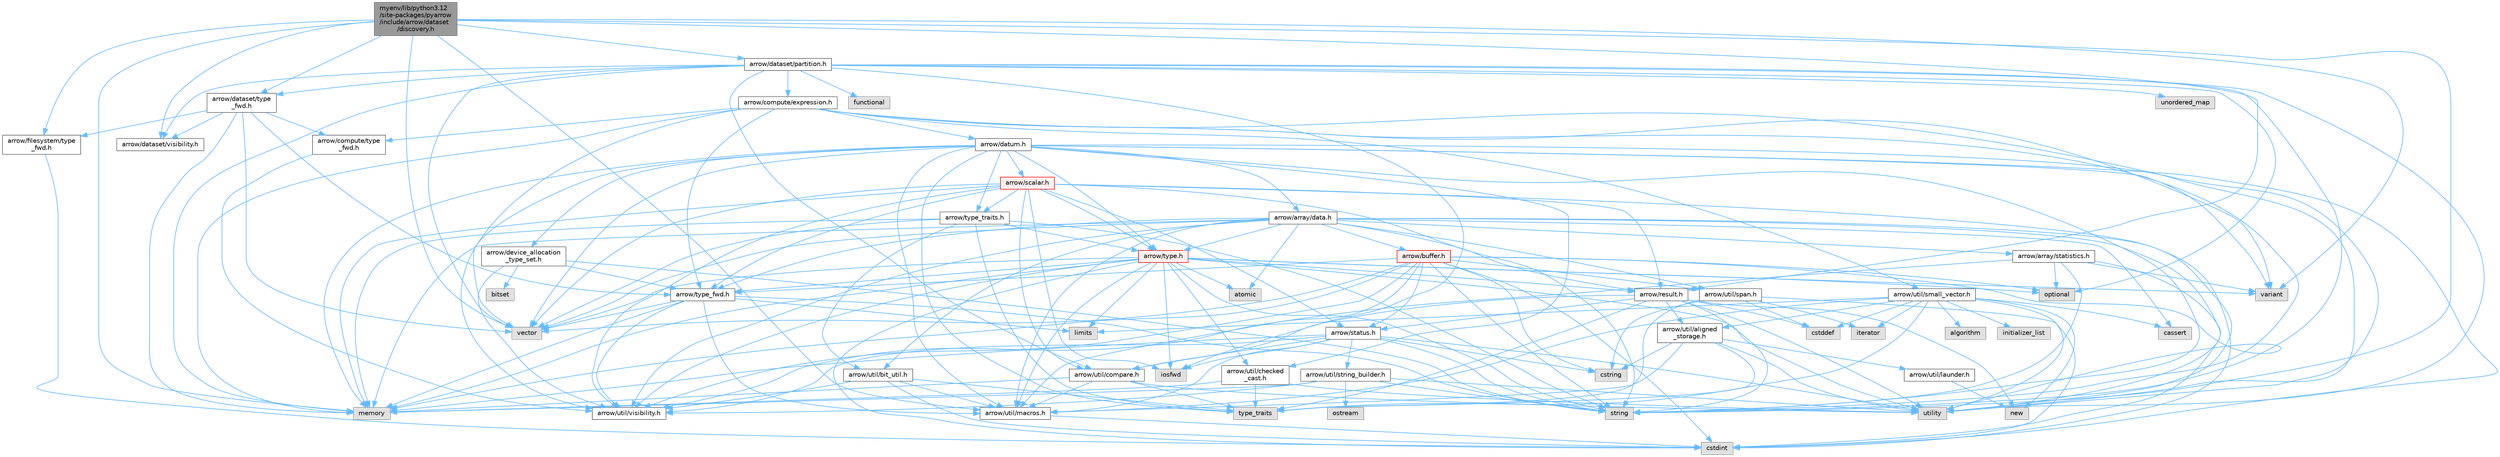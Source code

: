digraph "myenv/lib/python3.12/site-packages/pyarrow/include/arrow/dataset/discovery.h"
{
 // LATEX_PDF_SIZE
  bgcolor="transparent";
  edge [fontname=Helvetica,fontsize=10,labelfontname=Helvetica,labelfontsize=10];
  node [fontname=Helvetica,fontsize=10,shape=box,height=0.2,width=0.4];
  Node1 [id="Node000001",label="myenv/lib/python3.12\l/site-packages/pyarrow\l/include/arrow/dataset\l/discovery.h",height=0.2,width=0.4,color="gray40", fillcolor="grey60", style="filled", fontcolor="black",tooltip=" "];
  Node1 -> Node2 [id="edge1_Node000001_Node000002",color="steelblue1",style="solid",tooltip=" "];
  Node2 [id="Node000002",label="memory",height=0.2,width=0.4,color="grey60", fillcolor="#E0E0E0", style="filled",tooltip=" "];
  Node1 -> Node3 [id="edge2_Node000001_Node000003",color="steelblue1",style="solid",tooltip=" "];
  Node3 [id="Node000003",label="string",height=0.2,width=0.4,color="grey60", fillcolor="#E0E0E0", style="filled",tooltip=" "];
  Node1 -> Node4 [id="edge3_Node000001_Node000004",color="steelblue1",style="solid",tooltip=" "];
  Node4 [id="Node000004",label="variant",height=0.2,width=0.4,color="grey60", fillcolor="#E0E0E0", style="filled",tooltip=" "];
  Node1 -> Node5 [id="edge4_Node000001_Node000005",color="steelblue1",style="solid",tooltip=" "];
  Node5 [id="Node000005",label="vector",height=0.2,width=0.4,color="grey60", fillcolor="#E0E0E0", style="filled",tooltip=" "];
  Node1 -> Node6 [id="edge5_Node000001_Node000006",color="steelblue1",style="solid",tooltip=" "];
  Node6 [id="Node000006",label="arrow/dataset/partition.h",height=0.2,width=0.4,color="grey40", fillcolor="white", style="filled",URL="$partition_8h.html",tooltip=" "];
  Node6 -> Node7 [id="edge6_Node000006_Node000007",color="steelblue1",style="solid",tooltip=" "];
  Node7 [id="Node000007",label="functional",height=0.2,width=0.4,color="grey60", fillcolor="#E0E0E0", style="filled",tooltip=" "];
  Node6 -> Node8 [id="edge7_Node000006_Node000008",color="steelblue1",style="solid",tooltip=" "];
  Node8 [id="Node000008",label="iosfwd",height=0.2,width=0.4,color="grey60", fillcolor="#E0E0E0", style="filled",tooltip=" "];
  Node6 -> Node2 [id="edge8_Node000006_Node000002",color="steelblue1",style="solid",tooltip=" "];
  Node6 -> Node9 [id="edge9_Node000006_Node000009",color="steelblue1",style="solid",tooltip=" "];
  Node9 [id="Node000009",label="optional",height=0.2,width=0.4,color="grey60", fillcolor="#E0E0E0", style="filled",tooltip=" "];
  Node6 -> Node3 [id="edge10_Node000006_Node000003",color="steelblue1",style="solid",tooltip=" "];
  Node6 -> Node10 [id="edge11_Node000006_Node000010",color="steelblue1",style="solid",tooltip=" "];
  Node10 [id="Node000010",label="unordered_map",height=0.2,width=0.4,color="grey60", fillcolor="#E0E0E0", style="filled",tooltip=" "];
  Node6 -> Node11 [id="edge12_Node000006_Node000011",color="steelblue1",style="solid",tooltip=" "];
  Node11 [id="Node000011",label="utility",height=0.2,width=0.4,color="grey60", fillcolor="#E0E0E0", style="filled",tooltip=" "];
  Node6 -> Node5 [id="edge13_Node000006_Node000005",color="steelblue1",style="solid",tooltip=" "];
  Node6 -> Node12 [id="edge14_Node000006_Node000012",color="steelblue1",style="solid",tooltip=" "];
  Node12 [id="Node000012",label="arrow/compute/expression.h",height=0.2,width=0.4,color="grey40", fillcolor="white", style="filled",URL="$expression_8h.html",tooltip=" "];
  Node12 -> Node2 [id="edge15_Node000012_Node000002",color="steelblue1",style="solid",tooltip=" "];
  Node12 -> Node3 [id="edge16_Node000012_Node000003",color="steelblue1",style="solid",tooltip=" "];
  Node12 -> Node11 [id="edge17_Node000012_Node000011",color="steelblue1",style="solid",tooltip=" "];
  Node12 -> Node4 [id="edge18_Node000012_Node000004",color="steelblue1",style="solid",tooltip=" "];
  Node12 -> Node5 [id="edge19_Node000012_Node000005",color="steelblue1",style="solid",tooltip=" "];
  Node12 -> Node13 [id="edge20_Node000012_Node000013",color="steelblue1",style="solid",tooltip=" "];
  Node13 [id="Node000013",label="arrow/compute/type\l_fwd.h",height=0.2,width=0.4,color="grey40", fillcolor="white", style="filled",URL="$arrow_2compute_2type__fwd_8h.html",tooltip=" "];
  Node13 -> Node14 [id="edge21_Node000013_Node000014",color="steelblue1",style="solid",tooltip=" "];
  Node14 [id="Node000014",label="arrow/util/visibility.h",height=0.2,width=0.4,color="grey40", fillcolor="white", style="filled",URL="$include_2arrow_2util_2visibility_8h.html",tooltip=" "];
  Node12 -> Node15 [id="edge22_Node000012_Node000015",color="steelblue1",style="solid",tooltip=" "];
  Node15 [id="Node000015",label="arrow/datum.h",height=0.2,width=0.4,color="grey40", fillcolor="white", style="filled",URL="$datum_8h.html",tooltip=" "];
  Node15 -> Node16 [id="edge23_Node000015_Node000016",color="steelblue1",style="solid",tooltip=" "];
  Node16 [id="Node000016",label="cstdint",height=0.2,width=0.4,color="grey60", fillcolor="#E0E0E0", style="filled",tooltip=" "];
  Node15 -> Node2 [id="edge24_Node000015_Node000002",color="steelblue1",style="solid",tooltip=" "];
  Node15 -> Node3 [id="edge25_Node000015_Node000003",color="steelblue1",style="solid",tooltip=" "];
  Node15 -> Node17 [id="edge26_Node000015_Node000017",color="steelblue1",style="solid",tooltip=" "];
  Node17 [id="Node000017",label="type_traits",height=0.2,width=0.4,color="grey60", fillcolor="#E0E0E0", style="filled",tooltip=" "];
  Node15 -> Node11 [id="edge27_Node000015_Node000011",color="steelblue1",style="solid",tooltip=" "];
  Node15 -> Node4 [id="edge28_Node000015_Node000004",color="steelblue1",style="solid",tooltip=" "];
  Node15 -> Node5 [id="edge29_Node000015_Node000005",color="steelblue1",style="solid",tooltip=" "];
  Node15 -> Node18 [id="edge30_Node000015_Node000018",color="steelblue1",style="solid",tooltip=" "];
  Node18 [id="Node000018",label="arrow/array/data.h",height=0.2,width=0.4,color="grey40", fillcolor="white", style="filled",URL="$data_8h.html",tooltip=" "];
  Node18 -> Node19 [id="edge31_Node000018_Node000019",color="steelblue1",style="solid",tooltip=" "];
  Node19 [id="Node000019",label="atomic",height=0.2,width=0.4,color="grey60", fillcolor="#E0E0E0", style="filled",tooltip=" "];
  Node18 -> Node20 [id="edge32_Node000018_Node000020",color="steelblue1",style="solid",tooltip=" "];
  Node20 [id="Node000020",label="cassert",height=0.2,width=0.4,color="grey60", fillcolor="#E0E0E0", style="filled",tooltip=" "];
  Node18 -> Node16 [id="edge33_Node000018_Node000016",color="steelblue1",style="solid",tooltip=" "];
  Node18 -> Node2 [id="edge34_Node000018_Node000002",color="steelblue1",style="solid",tooltip=" "];
  Node18 -> Node11 [id="edge35_Node000018_Node000011",color="steelblue1",style="solid",tooltip=" "];
  Node18 -> Node5 [id="edge36_Node000018_Node000005",color="steelblue1",style="solid",tooltip=" "];
  Node18 -> Node21 [id="edge37_Node000018_Node000021",color="steelblue1",style="solid",tooltip=" "];
  Node21 [id="Node000021",label="arrow/array/statistics.h",height=0.2,width=0.4,color="grey40", fillcolor="white", style="filled",URL="$arrow_2array_2statistics_8h.html",tooltip=" "];
  Node21 -> Node16 [id="edge38_Node000021_Node000016",color="steelblue1",style="solid",tooltip=" "];
  Node21 -> Node9 [id="edge39_Node000021_Node000009",color="steelblue1",style="solid",tooltip=" "];
  Node21 -> Node3 [id="edge40_Node000021_Node000003",color="steelblue1",style="solid",tooltip=" "];
  Node21 -> Node4 [id="edge41_Node000021_Node000004",color="steelblue1",style="solid",tooltip=" "];
  Node21 -> Node14 [id="edge42_Node000021_Node000014",color="steelblue1",style="solid",tooltip=" "];
  Node18 -> Node22 [id="edge43_Node000018_Node000022",color="steelblue1",style="solid",tooltip=" "];
  Node22 [id="Node000022",label="arrow/buffer.h",height=0.2,width=0.4,color="red", fillcolor="#FFF0F0", style="filled",URL="$buffer_8h.html",tooltip=" "];
  Node22 -> Node16 [id="edge44_Node000022_Node000016",color="steelblue1",style="solid",tooltip=" "];
  Node22 -> Node23 [id="edge45_Node000022_Node000023",color="steelblue1",style="solid",tooltip=" "];
  Node23 [id="Node000023",label="cstring",height=0.2,width=0.4,color="grey60", fillcolor="#E0E0E0", style="filled",tooltip=" "];
  Node22 -> Node2 [id="edge46_Node000022_Node000002",color="steelblue1",style="solid",tooltip=" "];
  Node22 -> Node9 [id="edge47_Node000022_Node000009",color="steelblue1",style="solid",tooltip=" "];
  Node22 -> Node3 [id="edge48_Node000022_Node000003",color="steelblue1",style="solid",tooltip=" "];
  Node22 -> Node11 [id="edge49_Node000022_Node000011",color="steelblue1",style="solid",tooltip=" "];
  Node22 -> Node5 [id="edge50_Node000022_Node000005",color="steelblue1",style="solid",tooltip=" "];
  Node22 -> Node33 [id="edge51_Node000022_Node000033",color="steelblue1",style="solid",tooltip=" "];
  Node33 [id="Node000033",label="arrow/status.h",height=0.2,width=0.4,color="grey40", fillcolor="white", style="filled",URL="$status_8h.html",tooltip=" "];
  Node33 -> Node23 [id="edge52_Node000033_Node000023",color="steelblue1",style="solid",tooltip=" "];
  Node33 -> Node8 [id="edge53_Node000033_Node000008",color="steelblue1",style="solid",tooltip=" "];
  Node33 -> Node2 [id="edge54_Node000033_Node000002",color="steelblue1",style="solid",tooltip=" "];
  Node33 -> Node3 [id="edge55_Node000033_Node000003",color="steelblue1",style="solid",tooltip=" "];
  Node33 -> Node11 [id="edge56_Node000033_Node000011",color="steelblue1",style="solid",tooltip=" "];
  Node33 -> Node34 [id="edge57_Node000033_Node000034",color="steelblue1",style="solid",tooltip=" "];
  Node34 [id="Node000034",label="arrow/util/compare.h",height=0.2,width=0.4,color="grey40", fillcolor="white", style="filled",URL="$util_2compare_8h.html",tooltip=" "];
  Node34 -> Node2 [id="edge58_Node000034_Node000002",color="steelblue1",style="solid",tooltip=" "];
  Node34 -> Node17 [id="edge59_Node000034_Node000017",color="steelblue1",style="solid",tooltip=" "];
  Node34 -> Node11 [id="edge60_Node000034_Node000011",color="steelblue1",style="solid",tooltip=" "];
  Node34 -> Node29 [id="edge61_Node000034_Node000029",color="steelblue1",style="solid",tooltip=" "];
  Node29 [id="Node000029",label="arrow/util/macros.h",height=0.2,width=0.4,color="grey40", fillcolor="white", style="filled",URL="$macros_8h.html",tooltip=" "];
  Node29 -> Node16 [id="edge62_Node000029_Node000016",color="steelblue1",style="solid",tooltip=" "];
  Node33 -> Node29 [id="edge63_Node000033_Node000029",color="steelblue1",style="solid",tooltip=" "];
  Node33 -> Node35 [id="edge64_Node000033_Node000035",color="steelblue1",style="solid",tooltip=" "];
  Node35 [id="Node000035",label="arrow/util/string_builder.h",height=0.2,width=0.4,color="grey40", fillcolor="white", style="filled",URL="$string__builder_8h.html",tooltip=" "];
  Node35 -> Node2 [id="edge65_Node000035_Node000002",color="steelblue1",style="solid",tooltip=" "];
  Node35 -> Node36 [id="edge66_Node000035_Node000036",color="steelblue1",style="solid",tooltip=" "];
  Node36 [id="Node000036",label="ostream",height=0.2,width=0.4,color="grey60", fillcolor="#E0E0E0", style="filled",tooltip=" "];
  Node35 -> Node3 [id="edge67_Node000035_Node000003",color="steelblue1",style="solid",tooltip=" "];
  Node35 -> Node11 [id="edge68_Node000035_Node000011",color="steelblue1",style="solid",tooltip=" "];
  Node35 -> Node14 [id="edge69_Node000035_Node000014",color="steelblue1",style="solid",tooltip=" "];
  Node33 -> Node14 [id="edge70_Node000033_Node000014",color="steelblue1",style="solid",tooltip=" "];
  Node22 -> Node27 [id="edge71_Node000022_Node000027",color="steelblue1",style="solid",tooltip=" "];
  Node27 [id="Node000027",label="arrow/type_fwd.h",height=0.2,width=0.4,color="grey40", fillcolor="white", style="filled",URL="$arrow_2type__fwd_8h.html",tooltip=" "];
  Node27 -> Node28 [id="edge72_Node000027_Node000028",color="steelblue1",style="solid",tooltip=" "];
  Node28 [id="Node000028",label="limits",height=0.2,width=0.4,color="grey60", fillcolor="#E0E0E0", style="filled",tooltip=" "];
  Node27 -> Node2 [id="edge73_Node000027_Node000002",color="steelblue1",style="solid",tooltip=" "];
  Node27 -> Node3 [id="edge74_Node000027_Node000003",color="steelblue1",style="solid",tooltip=" "];
  Node27 -> Node5 [id="edge75_Node000027_Node000005",color="steelblue1",style="solid",tooltip=" "];
  Node27 -> Node29 [id="edge76_Node000027_Node000029",color="steelblue1",style="solid",tooltip=" "];
  Node27 -> Node14 [id="edge77_Node000027_Node000014",color="steelblue1",style="solid",tooltip=" "];
  Node22 -> Node29 [id="edge78_Node000022_Node000029",color="steelblue1",style="solid",tooltip=" "];
  Node22 -> Node39 [id="edge79_Node000022_Node000039",color="steelblue1",style="solid",tooltip=" "];
  Node39 [id="Node000039",label="arrow/util/span.h",height=0.2,width=0.4,color="grey40", fillcolor="white", style="filled",URL="$span_8h.html",tooltip=" "];
  Node39 -> Node31 [id="edge80_Node000039_Node000031",color="steelblue1",style="solid",tooltip=" "];
  Node31 [id="Node000031",label="cstddef",height=0.2,width=0.4,color="grey60", fillcolor="#E0E0E0", style="filled",tooltip=" "];
  Node39 -> Node16 [id="edge81_Node000039_Node000016",color="steelblue1",style="solid",tooltip=" "];
  Node39 -> Node23 [id="edge82_Node000039_Node000023",color="steelblue1",style="solid",tooltip=" "];
  Node39 -> Node40 [id="edge83_Node000039_Node000040",color="steelblue1",style="solid",tooltip=" "];
  Node40 [id="Node000040",label="iterator",height=0.2,width=0.4,color="grey60", fillcolor="#E0E0E0", style="filled",tooltip=" "];
  Node39 -> Node17 [id="edge84_Node000039_Node000017",color="steelblue1",style="solid",tooltip=" "];
  Node22 -> Node14 [id="edge85_Node000022_Node000014",color="steelblue1",style="solid",tooltip=" "];
  Node18 -> Node30 [id="edge86_Node000018_Node000030",color="steelblue1",style="solid",tooltip=" "];
  Node30 [id="Node000030",label="arrow/result.h",height=0.2,width=0.4,color="grey40", fillcolor="white", style="filled",URL="$result_8h.html",tooltip=" "];
  Node30 -> Node31 [id="edge87_Node000030_Node000031",color="steelblue1",style="solid",tooltip=" "];
  Node30 -> Node32 [id="edge88_Node000030_Node000032",color="steelblue1",style="solid",tooltip=" "];
  Node32 [id="Node000032",label="new",height=0.2,width=0.4,color="grey60", fillcolor="#E0E0E0", style="filled",tooltip=" "];
  Node30 -> Node3 [id="edge89_Node000030_Node000003",color="steelblue1",style="solid",tooltip=" "];
  Node30 -> Node17 [id="edge90_Node000030_Node000017",color="steelblue1",style="solid",tooltip=" "];
  Node30 -> Node11 [id="edge91_Node000030_Node000011",color="steelblue1",style="solid",tooltip=" "];
  Node30 -> Node33 [id="edge92_Node000030_Node000033",color="steelblue1",style="solid",tooltip=" "];
  Node30 -> Node37 [id="edge93_Node000030_Node000037",color="steelblue1",style="solid",tooltip=" "];
  Node37 [id="Node000037",label="arrow/util/aligned\l_storage.h",height=0.2,width=0.4,color="grey40", fillcolor="white", style="filled",URL="$aligned__storage_8h.html",tooltip=" "];
  Node37 -> Node23 [id="edge94_Node000037_Node000023",color="steelblue1",style="solid",tooltip=" "];
  Node37 -> Node17 [id="edge95_Node000037_Node000017",color="steelblue1",style="solid",tooltip=" "];
  Node37 -> Node11 [id="edge96_Node000037_Node000011",color="steelblue1",style="solid",tooltip=" "];
  Node37 -> Node38 [id="edge97_Node000037_Node000038",color="steelblue1",style="solid",tooltip=" "];
  Node38 [id="Node000038",label="arrow/util/launder.h",height=0.2,width=0.4,color="grey40", fillcolor="white", style="filled",URL="$launder_8h.html",tooltip=" "];
  Node38 -> Node32 [id="edge98_Node000038_Node000032",color="steelblue1",style="solid",tooltip=" "];
  Node37 -> Node29 [id="edge99_Node000037_Node000029",color="steelblue1",style="solid",tooltip=" "];
  Node30 -> Node34 [id="edge100_Node000030_Node000034",color="steelblue1",style="solid",tooltip=" "];
  Node18 -> Node41 [id="edge101_Node000018_Node000041",color="steelblue1",style="solid",tooltip=" "];
  Node41 [id="Node000041",label="arrow/type.h",height=0.2,width=0.4,color="red", fillcolor="#FFF0F0", style="filled",URL="$type_8h.html",tooltip=" "];
  Node41 -> Node19 [id="edge102_Node000041_Node000019",color="steelblue1",style="solid",tooltip=" "];
  Node41 -> Node16 [id="edge103_Node000041_Node000016",color="steelblue1",style="solid",tooltip=" "];
  Node41 -> Node8 [id="edge104_Node000041_Node000008",color="steelblue1",style="solid",tooltip=" "];
  Node41 -> Node28 [id="edge105_Node000041_Node000028",color="steelblue1",style="solid",tooltip=" "];
  Node41 -> Node2 [id="edge106_Node000041_Node000002",color="steelblue1",style="solid",tooltip=" "];
  Node41 -> Node9 [id="edge107_Node000041_Node000009",color="steelblue1",style="solid",tooltip=" "];
  Node41 -> Node3 [id="edge108_Node000041_Node000003",color="steelblue1",style="solid",tooltip=" "];
  Node41 -> Node11 [id="edge109_Node000041_Node000011",color="steelblue1",style="solid",tooltip=" "];
  Node41 -> Node4 [id="edge110_Node000041_Node000004",color="steelblue1",style="solid",tooltip=" "];
  Node41 -> Node5 [id="edge111_Node000041_Node000005",color="steelblue1",style="solid",tooltip=" "];
  Node41 -> Node30 [id="edge112_Node000041_Node000030",color="steelblue1",style="solid",tooltip=" "];
  Node41 -> Node27 [id="edge113_Node000041_Node000027",color="steelblue1",style="solid",tooltip=" "];
  Node41 -> Node43 [id="edge114_Node000041_Node000043",color="steelblue1",style="solid",tooltip=" "];
  Node43 [id="Node000043",label="arrow/util/checked\l_cast.h",height=0.2,width=0.4,color="grey40", fillcolor="white", style="filled",URL="$checked__cast_8h.html",tooltip=" "];
  Node43 -> Node2 [id="edge115_Node000043_Node000002",color="steelblue1",style="solid",tooltip=" "];
  Node43 -> Node17 [id="edge116_Node000043_Node000017",color="steelblue1",style="solid",tooltip=" "];
  Node43 -> Node11 [id="edge117_Node000043_Node000011",color="steelblue1",style="solid",tooltip=" "];
  Node41 -> Node29 [id="edge118_Node000041_Node000029",color="steelblue1",style="solid",tooltip=" "];
  Node41 -> Node14 [id="edge119_Node000041_Node000014",color="steelblue1",style="solid",tooltip=" "];
  Node18 -> Node27 [id="edge120_Node000018_Node000027",color="steelblue1",style="solid",tooltip=" "];
  Node18 -> Node50 [id="edge121_Node000018_Node000050",color="steelblue1",style="solid",tooltip=" "];
  Node50 [id="Node000050",label="arrow/util/bit_util.h",height=0.2,width=0.4,color="grey40", fillcolor="white", style="filled",URL="$bit__util_8h.html",tooltip=" "];
  Node50 -> Node16 [id="edge122_Node000050_Node000016",color="steelblue1",style="solid",tooltip=" "];
  Node50 -> Node17 [id="edge123_Node000050_Node000017",color="steelblue1",style="solid",tooltip=" "];
  Node50 -> Node29 [id="edge124_Node000050_Node000029",color="steelblue1",style="solid",tooltip=" "];
  Node50 -> Node14 [id="edge125_Node000050_Node000014",color="steelblue1",style="solid",tooltip=" "];
  Node18 -> Node29 [id="edge126_Node000018_Node000029",color="steelblue1",style="solid",tooltip=" "];
  Node18 -> Node39 [id="edge127_Node000018_Node000039",color="steelblue1",style="solid",tooltip=" "];
  Node18 -> Node14 [id="edge128_Node000018_Node000014",color="steelblue1",style="solid",tooltip=" "];
  Node15 -> Node51 [id="edge129_Node000015_Node000051",color="steelblue1",style="solid",tooltip=" "];
  Node51 [id="Node000051",label="arrow/device_allocation\l_type_set.h",height=0.2,width=0.4,color="grey40", fillcolor="white", style="filled",URL="$device__allocation__type__set_8h.html",tooltip=" "];
  Node51 -> Node52 [id="edge130_Node000051_Node000052",color="steelblue1",style="solid",tooltip=" "];
  Node52 [id="Node000052",label="bitset",height=0.2,width=0.4,color="grey60", fillcolor="#E0E0E0", style="filled",tooltip=" "];
  Node51 -> Node3 [id="edge131_Node000051_Node000003",color="steelblue1",style="solid",tooltip=" "];
  Node51 -> Node27 [id="edge132_Node000051_Node000027",color="steelblue1",style="solid",tooltip=" "];
  Node51 -> Node14 [id="edge133_Node000051_Node000014",color="steelblue1",style="solid",tooltip=" "];
  Node15 -> Node53 [id="edge134_Node000015_Node000053",color="steelblue1",style="solid",tooltip=" "];
  Node53 [id="Node000053",label="arrow/scalar.h",height=0.2,width=0.4,color="red", fillcolor="#FFF0F0", style="filled",URL="$scalar_8h.html",tooltip=" "];
  Node53 -> Node8 [id="edge135_Node000053_Node000008",color="steelblue1",style="solid",tooltip=" "];
  Node53 -> Node2 [id="edge136_Node000053_Node000002",color="steelblue1",style="solid",tooltip=" "];
  Node53 -> Node3 [id="edge137_Node000053_Node000003",color="steelblue1",style="solid",tooltip=" "];
  Node53 -> Node11 [id="edge138_Node000053_Node000011",color="steelblue1",style="solid",tooltip=" "];
  Node53 -> Node5 [id="edge139_Node000053_Node000005",color="steelblue1",style="solid",tooltip=" "];
  Node53 -> Node30 [id="edge140_Node000053_Node000030",color="steelblue1",style="solid",tooltip=" "];
  Node53 -> Node33 [id="edge141_Node000053_Node000033",color="steelblue1",style="solid",tooltip=" "];
  Node53 -> Node41 [id="edge142_Node000053_Node000041",color="steelblue1",style="solid",tooltip=" "];
  Node53 -> Node27 [id="edge143_Node000053_Node000027",color="steelblue1",style="solid",tooltip=" "];
  Node53 -> Node58 [id="edge144_Node000053_Node000058",color="steelblue1",style="solid",tooltip=" "];
  Node58 [id="Node000058",label="arrow/type_traits.h",height=0.2,width=0.4,color="grey40", fillcolor="white", style="filled",URL="$include_2arrow_2type__traits_8h.html",tooltip=" "];
  Node58 -> Node2 [id="edge145_Node000058_Node000002",color="steelblue1",style="solid",tooltip=" "];
  Node58 -> Node3 [id="edge146_Node000058_Node000003",color="steelblue1",style="solid",tooltip=" "];
  Node58 -> Node17 [id="edge147_Node000058_Node000017",color="steelblue1",style="solid",tooltip=" "];
  Node58 -> Node5 [id="edge148_Node000058_Node000005",color="steelblue1",style="solid",tooltip=" "];
  Node58 -> Node41 [id="edge149_Node000058_Node000041",color="steelblue1",style="solid",tooltip=" "];
  Node58 -> Node50 [id="edge150_Node000058_Node000050",color="steelblue1",style="solid",tooltip=" "];
  Node53 -> Node34 [id="edge151_Node000053_Node000034",color="steelblue1",style="solid",tooltip=" "];
  Node53 -> Node14 [id="edge152_Node000053_Node000014",color="steelblue1",style="solid",tooltip=" "];
  Node15 -> Node41 [id="edge153_Node000015_Node000041",color="steelblue1",style="solid",tooltip=" "];
  Node15 -> Node58 [id="edge154_Node000015_Node000058",color="steelblue1",style="solid",tooltip=" "];
  Node15 -> Node43 [id="edge155_Node000015_Node000043",color="steelblue1",style="solid",tooltip=" "];
  Node15 -> Node29 [id="edge156_Node000015_Node000029",color="steelblue1",style="solid",tooltip=" "];
  Node15 -> Node14 [id="edge157_Node000015_Node000014",color="steelblue1",style="solid",tooltip=" "];
  Node12 -> Node27 [id="edge158_Node000012_Node000027",color="steelblue1",style="solid",tooltip=" "];
  Node12 -> Node63 [id="edge159_Node000012_Node000063",color="steelblue1",style="solid",tooltip=" "];
  Node63 [id="Node000063",label="arrow/util/small_vector.h",height=0.2,width=0.4,color="grey40", fillcolor="white", style="filled",URL="$small__vector_8h.html",tooltip=" "];
  Node63 -> Node45 [id="edge160_Node000063_Node000045",color="steelblue1",style="solid",tooltip=" "];
  Node45 [id="Node000045",label="algorithm",height=0.2,width=0.4,color="grey60", fillcolor="#E0E0E0", style="filled",tooltip=" "];
  Node63 -> Node20 [id="edge161_Node000063_Node000020",color="steelblue1",style="solid",tooltip=" "];
  Node63 -> Node31 [id="edge162_Node000063_Node000031",color="steelblue1",style="solid",tooltip=" "];
  Node63 -> Node64 [id="edge163_Node000063_Node000064",color="steelblue1",style="solid",tooltip=" "];
  Node64 [id="Node000064",label="initializer_list",height=0.2,width=0.4,color="grey60", fillcolor="#E0E0E0", style="filled",tooltip=" "];
  Node63 -> Node40 [id="edge164_Node000063_Node000040",color="steelblue1",style="solid",tooltip=" "];
  Node63 -> Node28 [id="edge165_Node000063_Node000028",color="steelblue1",style="solid",tooltip=" "];
  Node63 -> Node32 [id="edge166_Node000063_Node000032",color="steelblue1",style="solid",tooltip=" "];
  Node63 -> Node17 [id="edge167_Node000063_Node000017",color="steelblue1",style="solid",tooltip=" "];
  Node63 -> Node11 [id="edge168_Node000063_Node000011",color="steelblue1",style="solid",tooltip=" "];
  Node63 -> Node37 [id="edge169_Node000063_Node000037",color="steelblue1",style="solid",tooltip=" "];
  Node63 -> Node29 [id="edge170_Node000063_Node000029",color="steelblue1",style="solid",tooltip=" "];
  Node6 -> Node65 [id="edge171_Node000006_Node000065",color="steelblue1",style="solid",tooltip=" "];
  Node65 [id="Node000065",label="arrow/dataset/type\l_fwd.h",height=0.2,width=0.4,color="grey40", fillcolor="white", style="filled",URL="$arrow_2dataset_2type__fwd_8h.html",tooltip=" "];
  Node65 -> Node2 [id="edge172_Node000065_Node000002",color="steelblue1",style="solid",tooltip=" "];
  Node65 -> Node5 [id="edge173_Node000065_Node000005",color="steelblue1",style="solid",tooltip=" "];
  Node65 -> Node13 [id="edge174_Node000065_Node000013",color="steelblue1",style="solid",tooltip=" "];
  Node65 -> Node66 [id="edge175_Node000065_Node000066",color="steelblue1",style="solid",tooltip=" "];
  Node66 [id="Node000066",label="arrow/dataset/visibility.h",height=0.2,width=0.4,color="grey40", fillcolor="white", style="filled",URL="$include_2arrow_2dataset_2visibility_8h.html",tooltip=" "];
  Node65 -> Node67 [id="edge176_Node000065_Node000067",color="steelblue1",style="solid",tooltip=" "];
  Node67 [id="Node000067",label="arrow/filesystem/type\l_fwd.h",height=0.2,width=0.4,color="grey40", fillcolor="white", style="filled",URL="$arrow_2filesystem_2type__fwd_8h.html",tooltip=" "];
  Node67 -> Node16 [id="edge177_Node000067_Node000016",color="steelblue1",style="solid",tooltip=" "];
  Node65 -> Node27 [id="edge178_Node000065_Node000027",color="steelblue1",style="solid",tooltip=" "];
  Node6 -> Node66 [id="edge179_Node000006_Node000066",color="steelblue1",style="solid",tooltip=" "];
  Node6 -> Node34 [id="edge180_Node000006_Node000034",color="steelblue1",style="solid",tooltip=" "];
  Node1 -> Node65 [id="edge181_Node000001_Node000065",color="steelblue1",style="solid",tooltip=" "];
  Node1 -> Node66 [id="edge182_Node000001_Node000066",color="steelblue1",style="solid",tooltip=" "];
  Node1 -> Node67 [id="edge183_Node000001_Node000067",color="steelblue1",style="solid",tooltip=" "];
  Node1 -> Node30 [id="edge184_Node000001_Node000030",color="steelblue1",style="solid",tooltip=" "];
  Node1 -> Node29 [id="edge185_Node000001_Node000029",color="steelblue1",style="solid",tooltip=" "];
}
